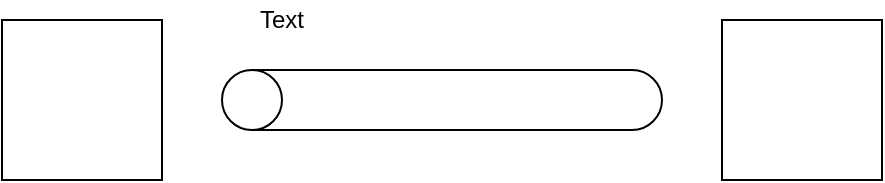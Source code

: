 <mxfile version="15.1.4" type="github"><diagram id="CxsypDGxmGtjTW_5zeTz" name="Page-1"><mxGraphModel dx="1422" dy="794" grid="1" gridSize="10" guides="1" tooltips="1" connect="1" arrows="1" fold="1" page="1" pageScale="1" pageWidth="827" pageHeight="1169" math="0" shadow="0"><root><mxCell id="0"/><mxCell id="1" parent="0"/><mxCell id="OfbbnvZlZpWcqRemcmlm-1" value="" style="whiteSpace=wrap;html=1;aspect=fixed;" vertex="1" parent="1"><mxGeometry x="190" y="290" width="80" height="80" as="geometry"/></mxCell><mxCell id="OfbbnvZlZpWcqRemcmlm-2" value="" style="shape=cylinder3;whiteSpace=wrap;html=1;boundedLbl=1;backgroundOutline=1;size=15;rotation=-90;" vertex="1" parent="1"><mxGeometry x="395" y="220" width="30" height="220" as="geometry"/></mxCell><mxCell id="OfbbnvZlZpWcqRemcmlm-3" value="" style="whiteSpace=wrap;html=1;aspect=fixed;" vertex="1" parent="1"><mxGeometry x="550" y="290" width="80" height="80" as="geometry"/></mxCell><mxCell id="OfbbnvZlZpWcqRemcmlm-4" value="Text" style="text;html=1;strokeColor=none;fillColor=none;align=center;verticalAlign=middle;whiteSpace=wrap;rounded=0;" vertex="1" parent="1"><mxGeometry x="310" y="280" width="40" height="20" as="geometry"/></mxCell></root></mxGraphModel></diagram></mxfile>